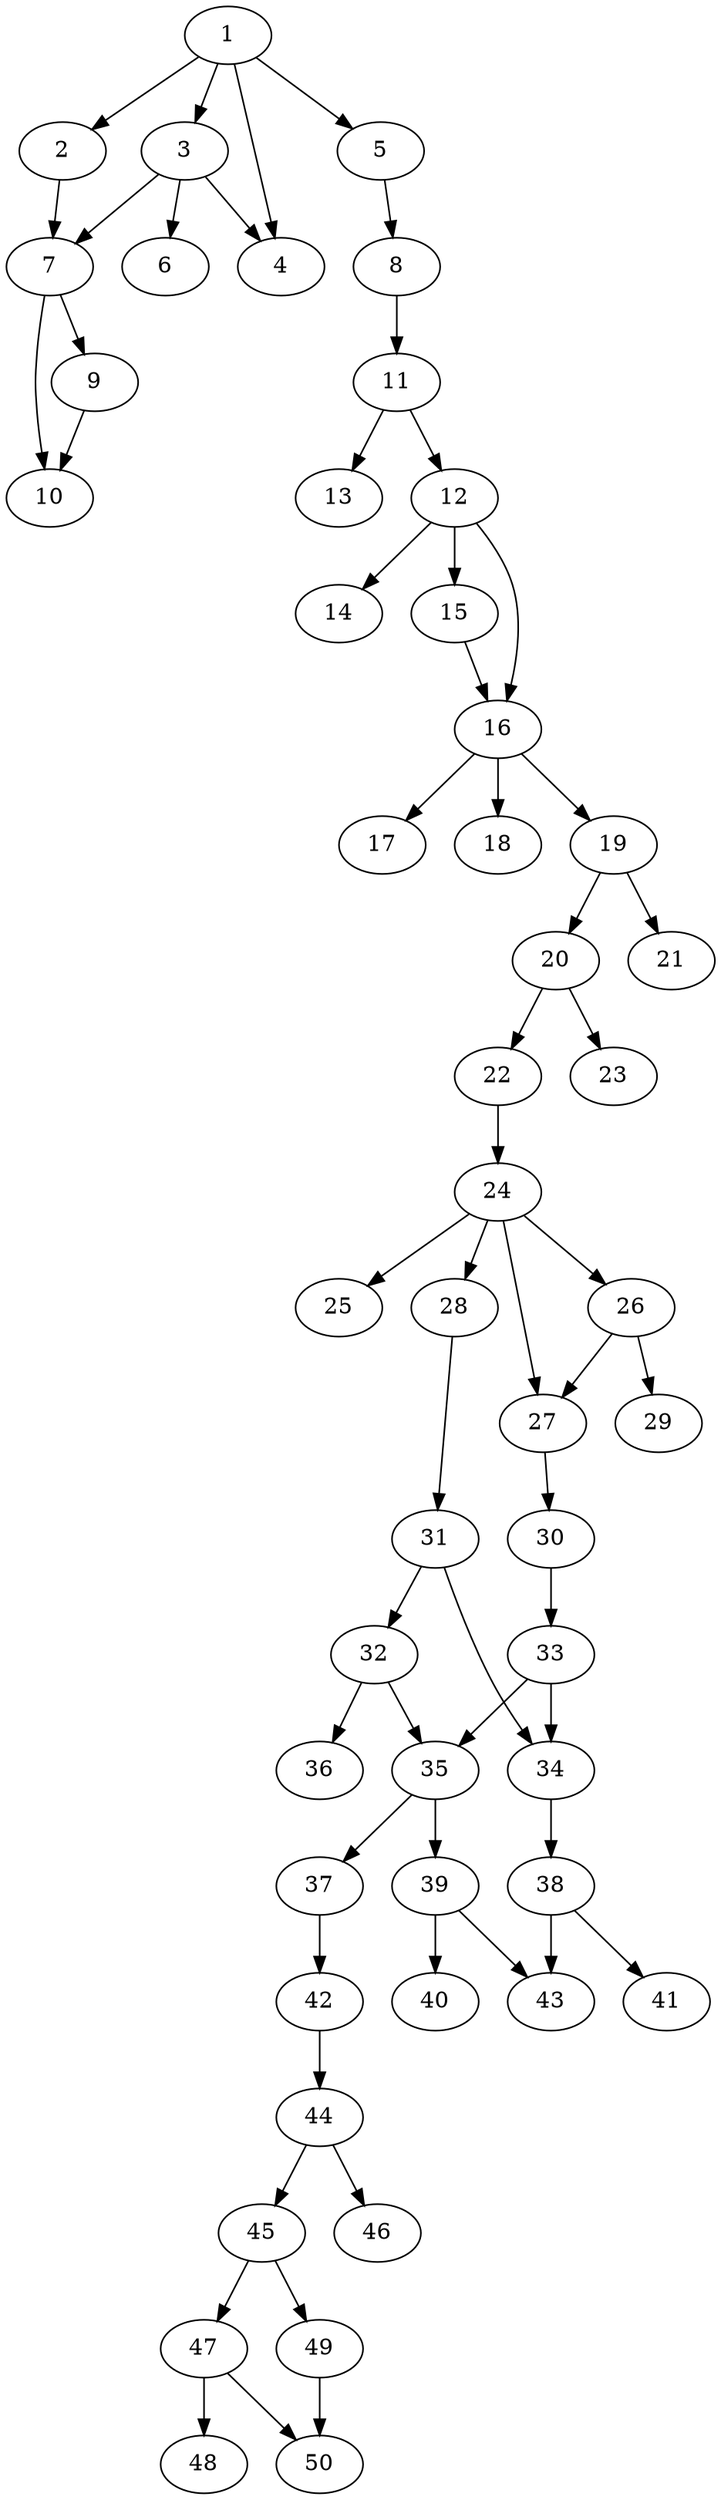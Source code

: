 // DAG automatically generated by daggen at Fri Aug  4 16:35:14 2017
// ./daggen --dot -n 50 --fat 0.2 --regular 0.2 --density 0.8 --jump 2 
digraph G {
  1 [size="722064", alpha="0.15"]
  1 -> 2 [size ="839"]
  1 -> 3 [size ="839"]
  1 -> 4 [size ="839"]
  1 -> 5 [size ="839"]
  2 [size="231928", alpha="0.07"]
  2 -> 7 [size ="302"]
  3 [size="134218", alpha="0.10"]
  3 -> 4 [size ="210"]
  3 -> 6 [size ="210"]
  3 -> 7 [size ="210"]
  4 [size="782758", alpha="0.16"]
  5 [size="134218", alpha="0.04"]
  5 -> 8 [size ="210"]
  6 [size="257377", alpha="0.20"]
  7 [size="8590", alpha="0.18"]
  7 -> 9 [size ="34"]
  7 -> 10 [size ="34"]
  8 [size="25626", alpha="0.13"]
  8 -> 11 [size ="34"]
  9 [size="374385", alpha="0.05"]
  9 -> 10 [size ="537"]
  10 [size="8590", alpha="0.08"]
  11 [size="28991", alpha="0.07"]
  11 -> 12 [size ="75"]
  11 -> 13 [size ="75"]
  12 [size="63799", alpha="0.16"]
  12 -> 14 [size ="75"]
  12 -> 15 [size ="75"]
  12 -> 16 [size ="75"]
  13 [size="549756", alpha="0.09"]
  14 [size="1098800", alpha="0.03"]
  15 [size="4266", alpha="0.02"]
  15 -> 16 [size ="75"]
  16 [size="1900", alpha="0.14"]
  16 -> 17 [size ="75"]
  16 -> 18 [size ="75"]
  16 -> 19 [size ="75"]
  17 [size="7097", alpha="0.05"]
  18 [size="549756", alpha="0.05"]
  19 [size="27395", alpha="0.08"]
  19 -> 20 [size ="75"]
  19 -> 21 [size ="75"]
  20 [size="231928", alpha="0.11"]
  20 -> 22 [size ="302"]
  20 -> 23 [size ="302"]
  21 [size="24160", alpha="0.11"]
  22 [size="192967", alpha="0.19"]
  22 -> 24 [size ="210"]
  23 [size="134218", alpha="0.15"]
  24 [size="23093", alpha="0.02"]
  24 -> 25 [size ="411"]
  24 -> 26 [size ="411"]
  24 -> 27 [size ="411"]
  24 -> 28 [size ="411"]
  25 [size="293808", alpha="0.15"]
  26 [size="35955", alpha="0.06"]
  26 -> 27 [size ="679"]
  26 -> 29 [size ="679"]
  27 [size="470181", alpha="0.02"]
  27 -> 30 [size ="411"]
  28 [size="6402", alpha="0.02"]
  28 -> 31 [size ="134"]
  29 [size="295944", alpha="0.14"]
  30 [size="73299", alpha="0.05"]
  30 -> 33 [size ="302"]
  31 [size="105599", alpha="0.11"]
  31 -> 32 [size ="210"]
  31 -> 34 [size ="210"]
  32 [size="549756", alpha="0.14"]
  32 -> 35 [size ="537"]
  32 -> 36 [size ="537"]
  33 [size="22746", alpha="0.01"]
  33 -> 34 [size ="679"]
  33 -> 35 [size ="679"]
  34 [size="39704", alpha="0.17"]
  34 -> 38 [size ="75"]
  35 [size="1014753", alpha="0.19"]
  35 -> 37 [size ="679"]
  35 -> 39 [size ="679"]
  36 [size="28991", alpha="0.13"]
  37 [size="1073742", alpha="0.18"]
  37 -> 42 [size ="839"]
  38 [size="149873", alpha="0.15"]
  38 -> 41 [size ="302"]
  38 -> 43 [size ="302"]
  39 [size="120797", alpha="0.06"]
  39 -> 40 [size ="210"]
  39 -> 43 [size ="210"]
  40 [size="17417", alpha="0.17"]
  41 [size="9692", alpha="0.06"]
  42 [size="4171", alpha="0.08"]
  42 -> 44 [size ="75"]
  43 [size="3666", alpha="0.11"]
  44 [size="121691", alpha="0.17"]
  44 -> 45 [size ="134"]
  44 -> 46 [size ="134"]
  45 [size="288166", alpha="0.15"]
  45 -> 47 [size ="839"]
  45 -> 49 [size ="839"]
  46 [size="549756", alpha="0.01"]
  47 [size="3486", alpha="0.07"]
  47 -> 48 [size ="302"]
  47 -> 50 [size ="302"]
  48 [size="5947", alpha="0.18"]
  49 [size="62250", alpha="0.16"]
  49 -> 50 [size ="302"]
  50 [size="68719", alpha="0.04"]
}
